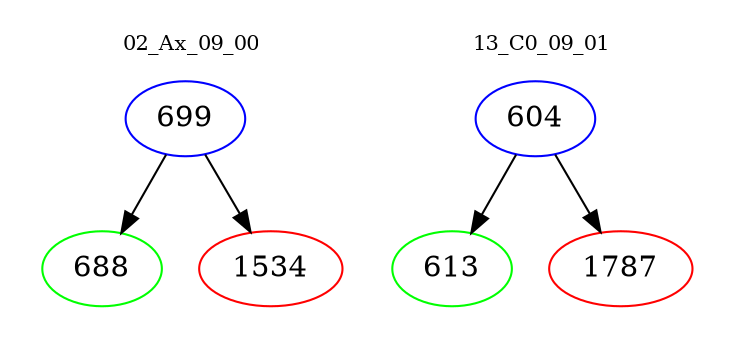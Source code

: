 digraph{
subgraph cluster_0 {
color = white
label = "02_Ax_09_00";
fontsize=10;
T0_699 [label="699", color="blue"]
T0_699 -> T0_688 [color="black"]
T0_688 [label="688", color="green"]
T0_699 -> T0_1534 [color="black"]
T0_1534 [label="1534", color="red"]
}
subgraph cluster_1 {
color = white
label = "13_C0_09_01";
fontsize=10;
T1_604 [label="604", color="blue"]
T1_604 -> T1_613 [color="black"]
T1_613 [label="613", color="green"]
T1_604 -> T1_1787 [color="black"]
T1_1787 [label="1787", color="red"]
}
}
